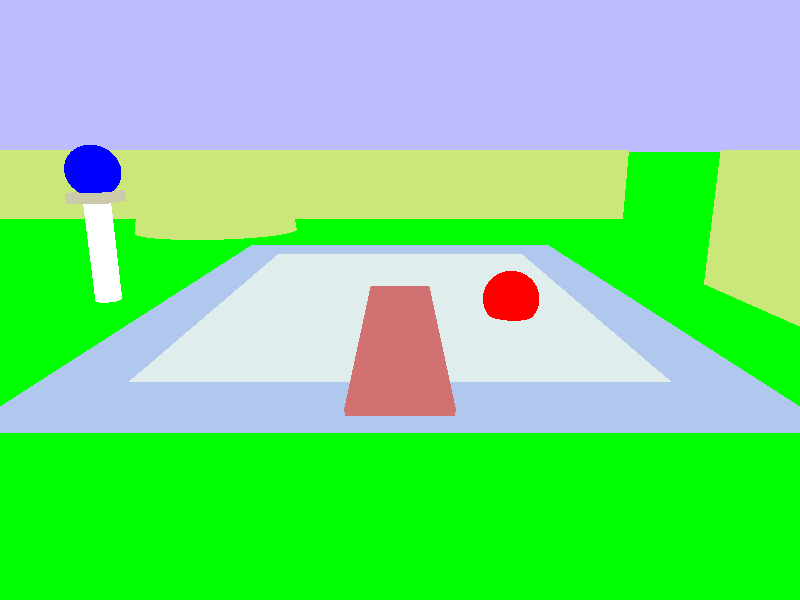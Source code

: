 // Persistence Of Vision raytracer version 2.0 sample file.

// By Dan Farmer
/* Script for a lawn with a swimming pool.
  Written by Dan Farmer.  Takes quite a while to render because of
  the many textures and waveforms used.  An interesting variation of this
  theme would be to change the view to look into the garden globe and see
  the rest of the scene as the reflection in the globe.

  As stated below, most of the garden globe structure was taken from the
  file "roman.pov".
*/

#include "colors.inc"
#include "shapes.inc"
#include "textures.inc"

/*
#declare Cube = intersection {
   plane { <0.0 0.0 1.0> 1.0 }
   plane { <0.0 0.0 -1.0> 1.0 }
   plane { <0.0 1.0 0.0> 1.0 }
   plane { <0.0 -1.0 0.0> 1.0 }
   plane { <1.0 0.0 0.0> 1.0 }
   plane { <-1.0 0.0 0.0> 1.0 }
   scale <1.0 1.0 1.0>
}
*/

/* Most of the garden globe is borrowed from "roman.dat"*/
/********************************************************/
#declare Beam = object {
   Cylinder_Y
   scale <0.5, 20.0, 0.5>
   translate 2.0*x
}

/* create a sample column for the base of the structure */
#declare BaseColumn = intersection {
   union {
      object { Beam }
      object { Beam rotate  -25.7*y }
      object { Beam rotate  -51.4*y }
      object { Beam rotate  -77.1*y }
      object { Beam rotate  -102.8*y }
      object { Beam rotate  -128.5*y }
      object { Beam rotate  -154.2*y }
      object { Beam rotate  -179.9*y }
      object { Beam rotate  -205.6*y }
      object { Beam rotate  -231.3*y }
      object { Beam rotate  -257.0*y }
      object { Beam rotate  -282.7*y }
      object { Beam rotate  -308.4*y }
      object { Beam rotate  -334.1*y }
   }
   plane { y, 20.0 }
   plane { -y, 0.0 }

   bounded_by {
      intersection {
         plane { y, 20.0 }
         plane { -y, 0.0 }
         object {
            Cylinder_Y
            scale <2.51, 1.0, 2.51>
         }
      }
   }

   texture {
      pigment {
         White_Marble
         scale 10.0
         quick_color White
      }
      finish {
         ambient 0.4
         diffuse 0.9
         reflection 0.1
      }
   }
}

/* and a rectangular pad to serve as a footing for the column */
#declare BasePad = object {
   Cube
   scale <4.0, 1.0, 4.0>

   bounded_by {
      sphere {
         <0, 0, 0>, 1
         scale <10.0, 3.0, 10.0>
      }
   }

   texture {
      pigment {
         White_Marble
         scale 10.0
         quick_color red 0.6 green 0.6 blue 0.4
      }
      finish {
         ambient 0.4
         diffuse 0.9
         reflection 0.1
      }
   }
}

#declare Globe = sphere {
   <0.0, 0.0, 0.0>, 5.0
   texture {
      finish { Mirror }
      pigment { Blue }
   }
}

#declare Garden_Globe = union {
   object { BaseColumn translate <0.0, 0.0, 0.0> }
   object { BasePad    translate <0.0, -1.0, 0.0> }
   object { BasePad    translate <0.0, 21.0, 0.0> }
   object { Globe      translate<0.0, 26.0, 0.0> }
}
/********************* End of Garden Globe Epic *******************************/

/* Everybody's gotta have a point of view. */
camera {
   location <0.0, 30.0, -120.0>
   direction <0.0, 0.0, 1.0>
   up  <0.0, 1.0, 0.0>
   right <4/3, 0.0, 0.0>
   look_at <0.0, 0.0, 0.0>
}

/* No, fool... i said _bud_ light! */
light_source { <100.0, 200.0, -200.0> colour White }

/* "The sky was the color of her eyes" */
/*             ... and just as cloudy! */
sphere {
   <0.0, -10000.0, -200.0>, 15000.0

   texture {
      pigment {
         Bright_Blue_Sky
         scale <7500.0, 1000.0, 5000.0>
         quick_color red 0.5 green 0.5 blue 1.0
      }
      finish {
         crand 0.05
         ambient 0.7
         diffuse 0.0
      }
   }
}

/* Plant a little grass, well mowed. */
plane {
   y, 0.0

   texture {
      pigment { Green }
      finish { crand 0.05 }
      normal {
         ripples 0.5
         frequency 2000.0
         scale 50000.0
      }
   }
}

/* Now, we pour the concrete and set the tiles...*/
difference {
   object {
      Cube
      scale <45.0, 10.0, 60.0>
   }
   object {
      Cube /* Inside box */
      scale <35.0, 11.0, 50.0>
   }

   translate <0.0, -8.0, 0.0>

   texture {
      pigment {
         checker colour DarkTurquoise colour White
         scale 2.0
         quick_color DarkTurquoise
      }
   }
}

/* Better put some water in the pool! */
object {
   Cube
   scale <35.0, 10.0, 50.0>
   translate <0.0, -9.0, 0.0>

   texture {
      pigment { LightBlue }
      normal {
         ripples 0.5
         frequency 100.0
         scale <5.0, 5.0, 10.0>
         translate <20.0, 4.0, -15.0>    /* Where the ball floats?? */
      }
      finish {
         crand 0.05
         reflection 0.5
         brilliance 3.0
         /*  refraction 1.0		{ Doesn't really help the scene any... }
         ior 1.2 ?? */
      }
   }
}

/* Let's add a diving board */
union {
   object {
      Cube                        /* The board itself */
      scale <6.0, 1.0, 30.0 >
      translate <0.0, 2.0, -30.0>
   }
   object {
      Cube                        /* a block under the board */
      scale <6.0, 2.0, 2.0 >
      translate <0.0, 1.0, -30.0>
   }

   texture {
      pigment {
         Cherry_Wood
         scale 0.02
         quick_color Brown
      }
      finish { crand 0.05 }
   }
}

/* Float a red and white striped ball in the pool */
sphere {
   <0.0, 0.0, 0.0>, 5.0

   translate <20.0, 4.0, -15.0>    /* Sorta right front center of pool */

   texture {
      pigment {
         gradient < 1.0, 1.0, 0.0 >
         colour_map {
            [0.00 0.25  colour White colour White ]
            [0.25 0.75  colour red 1.0  colour red 1.0]
            [0.75 1.001 colour White colour White ]
         }
         scale <7.0 7.0 7.0>
         rotate <-30.0 30.0 0.0>
         quick_color Red
      }
      finish {
         ambient 0.3
         diffuse 0.7
         phong 0.5
         phong_size 10.0
      }
   }
}

/* Place the garden globe on left side of pool */
object { Garden_Globe translate <-60.0, 0.0, 0.0> }

/* The hedge behind the pool */
object {
   Cube

   scale <200.0, 30.0, 30.0>
   translate <-100.0, 0.0, 180.0>

   texture {
      pigment {
         spotted
         turbulence 0.5
         colour_map {
            [0.00 0.25  colour YellowGreen colour Green ]
            [0.25 0.75  colour Green colour DarkGreen]
            [0.75 1.001 colour DarkGreen colour YellowGreen ]
         }
         quick_color YellowGreen
      }
      normal { wrinkles 1.0 }
      finish { crand 0.05 }
      scale <10.0, 10.0, 20.0>
   }
}

/* The hedge on the right side of pool */
object {
   Cube

   scale <30.0, 30.0, 100.0>
   translate <100.0, 0.0, -85.0>

   texture {
      pigment {
         spotted
         turbulence 0.5
         colour_map {
            [0.00 0.25  colour YellowGreen colour Green ]
            [0.25 0.75  colour Green colour DarkGreen]
            [0.75 1.001 colour DarkGreen colour YellowGreen ]
         }
         quick_color YellowGreen
      }
      normal { wrinkles 1.0 }
      finish { crand 0.05 }
      scale <10.0, 10.0, 20.0>
   }
}

/* a low, squat shrub of some generic species */
sphere {
   <0, 0, 0>, 1

   scale <30.0, 20.0, 25.0>
   translate <-70.0, 0.0, 110.0>

   texture {
      pigment {
         spotted
         turbulence 0.5
         colour_map {
            [0.00 0.25  colour Khaki colour Green ]
            [0.25 0.50  colour Green colour DarkGreen]
            [0.50 0.75  colour DarkGreen colour MediumForestGreen]
            [0.75 1.001 colour MediumForestGreen colour YellowGreen ]
         }
         quick_color YellowGreen
      }
      normal { wrinkles 1.0 }
      finish { crand 0.05 }
      scale 5.0
   }
}
